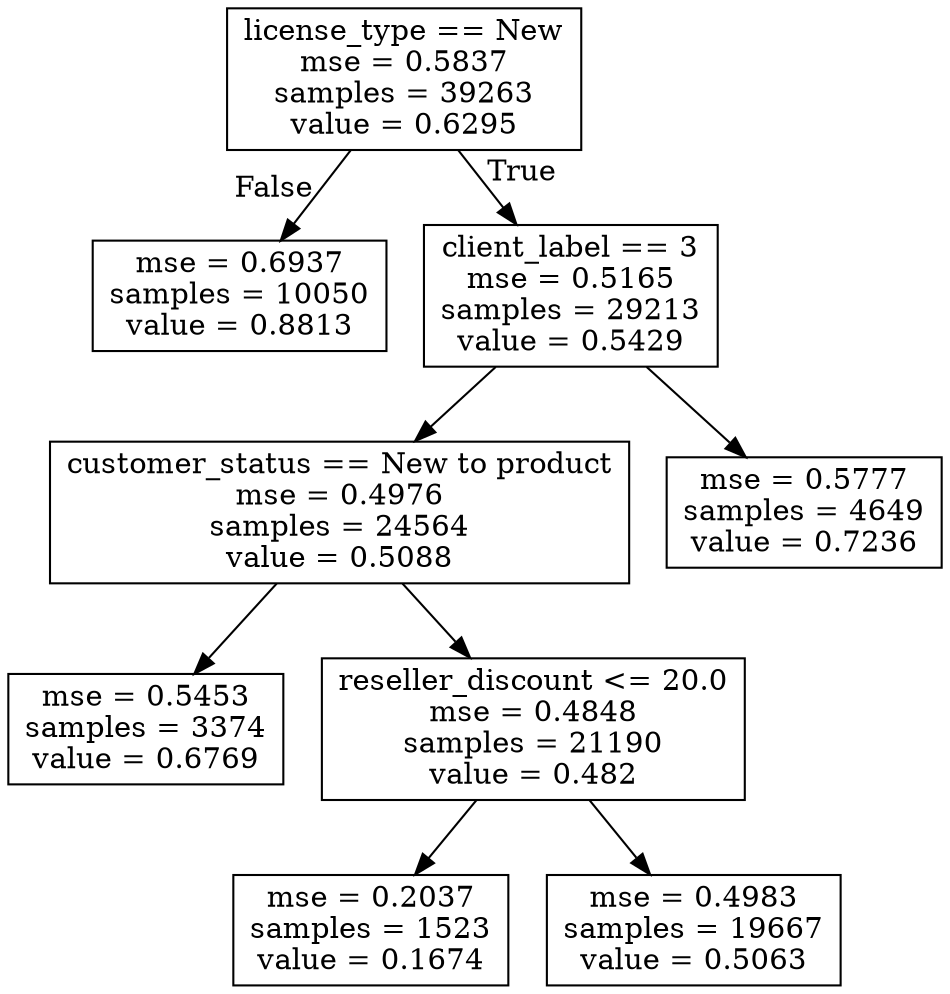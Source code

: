 digraph Tree {
node [shape=box] ;
0 [label="license_type == New\nmse = 0.5837\nsamples = 39263\nvalue = 0.6295"] ;
1 [label="mse = 0.6937\nsamples = 10050\nvalue = 0.8813"] ;
0 -> 1 [labeldistance=2.5, labelangle=45, headlabel="False"] ;
2 [label="client_label == 3\nmse = 0.5165\nsamples = 29213\nvalue = 0.5429"] ;
0 -> 2 [labeldistance=2.5, labelangle=-45, headlabel="True"] ;
4 [label="customer_status == New to product\nmse = 0.4976\nsamples = 24564\nvalue = 0.5088"] ;
2 -> 4 ;
3 [label="mse = 0.5777\nsamples = 4649\nvalue = 0.7236"] ;
2 -> 3 ;
6 [label="mse = 0.5453\nsamples = 3374\nvalue = 0.6769"] ;
4 -> 6 ;
5 [label="reseller_discount <= 20.0\nmse = 0.4848\nsamples = 21190\nvalue = 0.482"] ;
4 -> 5 ;
8 [label="mse = 0.2037\nsamples = 1523\nvalue = 0.1674"] ;
5 -> 8 ;
7 [label="mse = 0.4983\nsamples = 19667\nvalue = 0.5063"] ;
5 -> 7 ;
}
